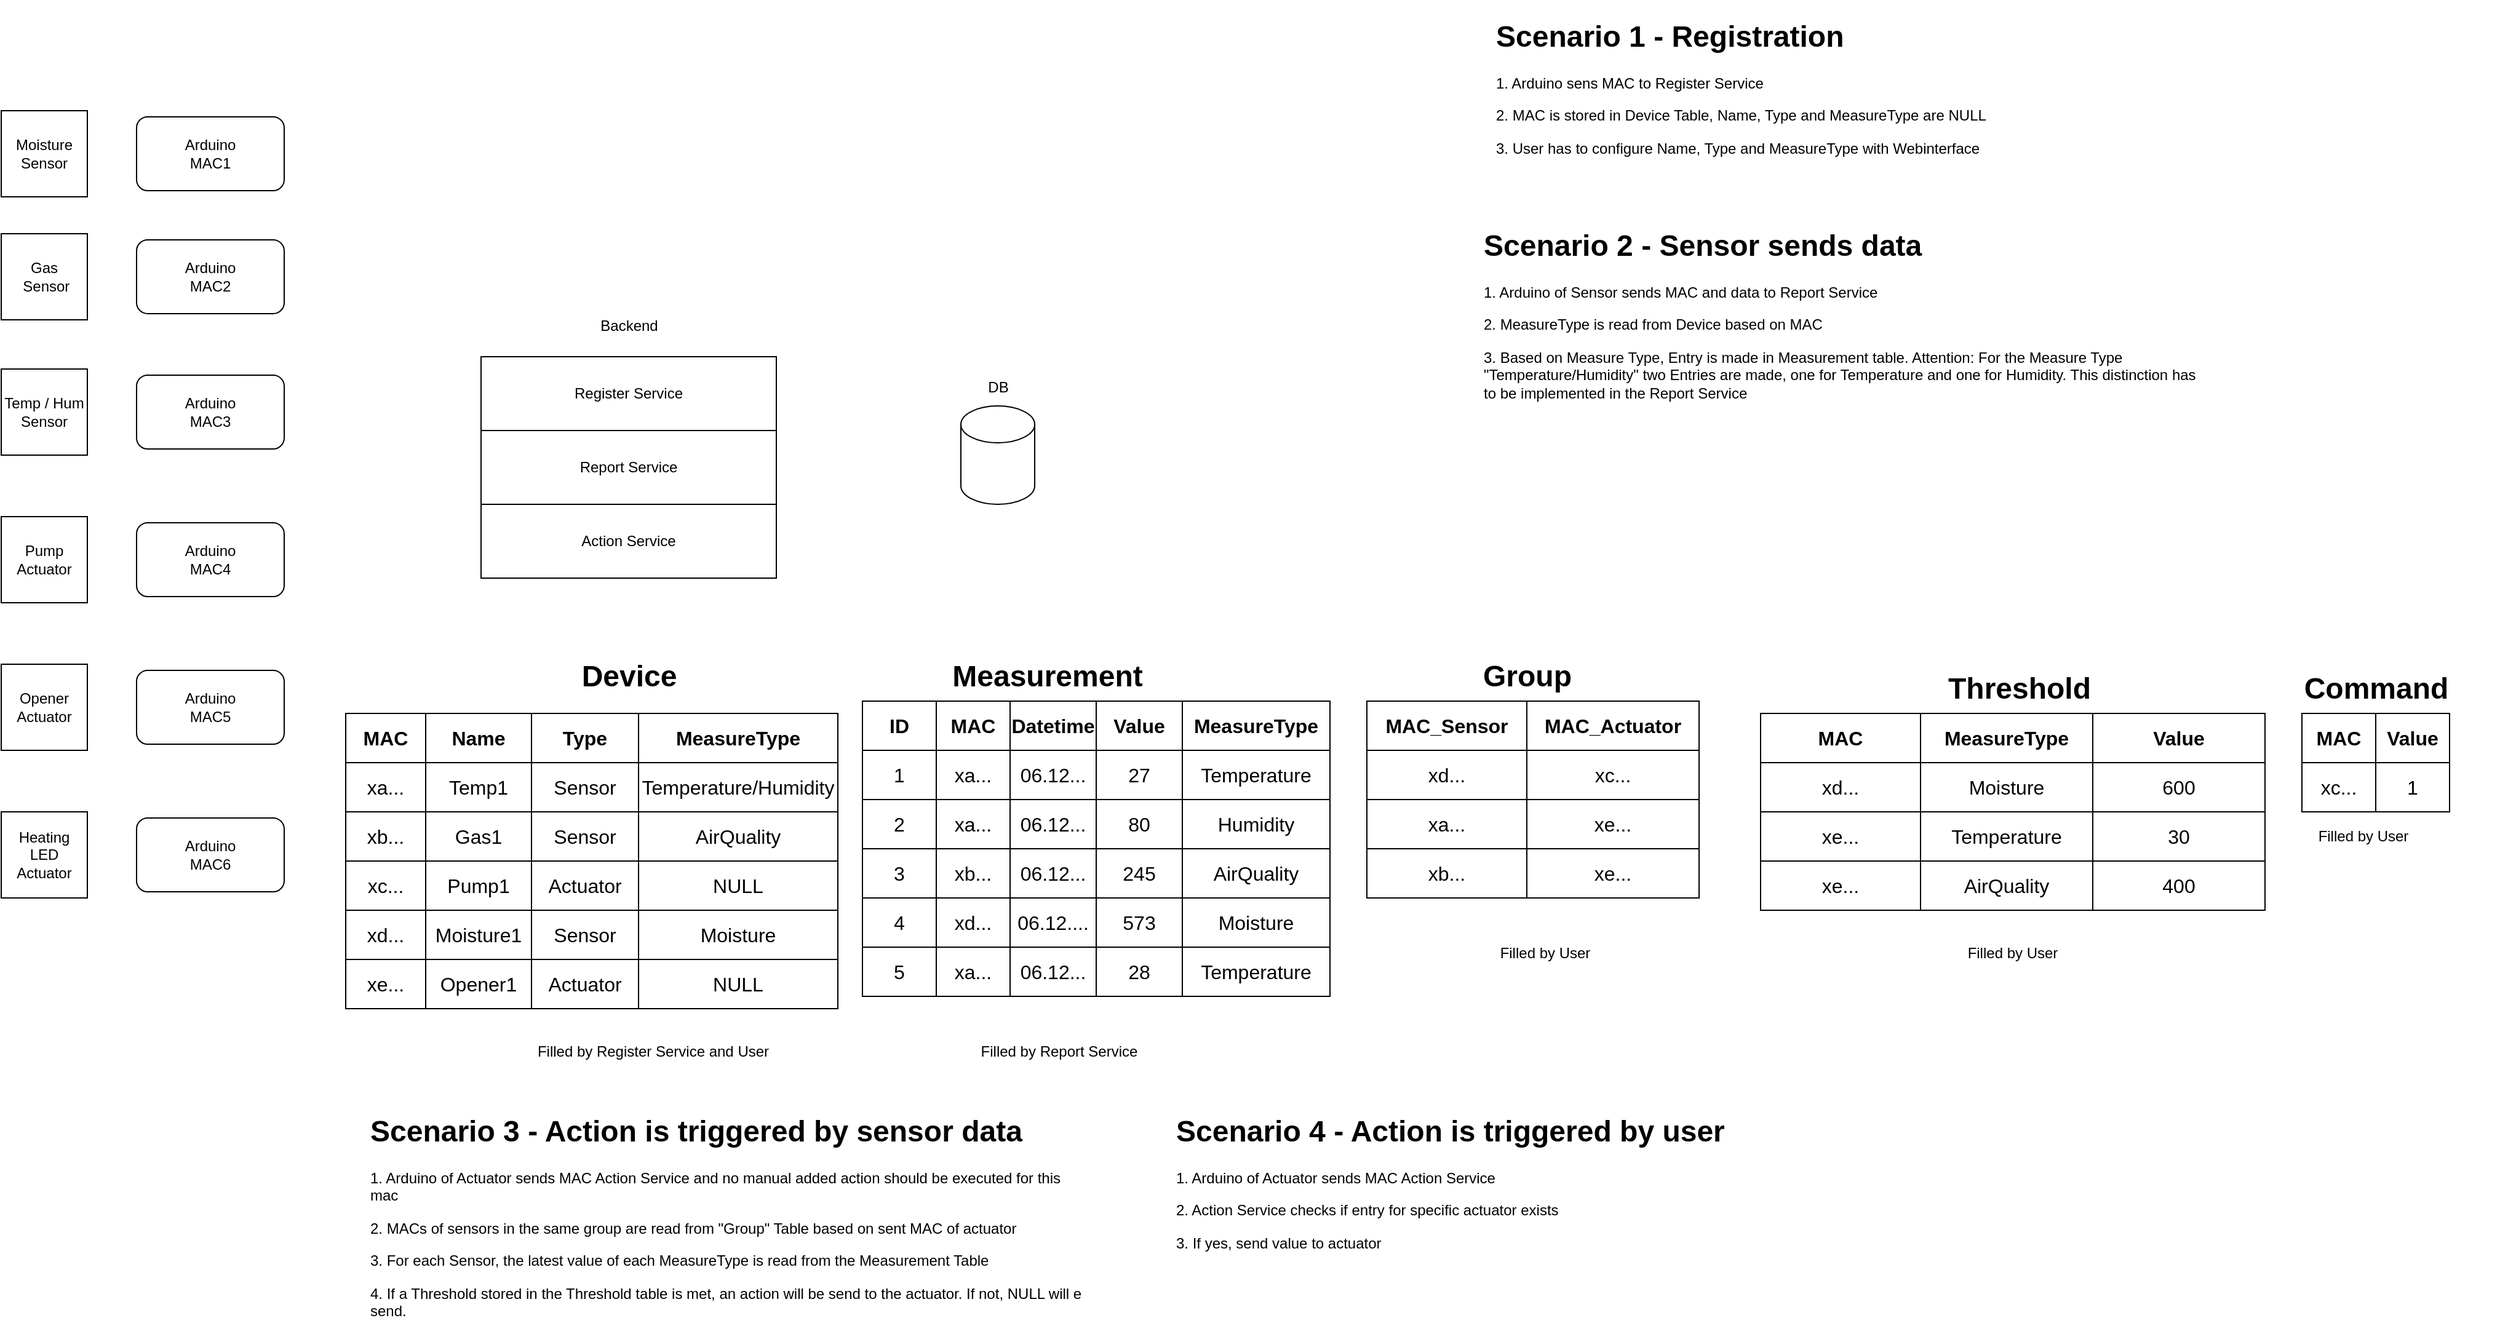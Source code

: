 <mxfile version="22.1.6" type="device">
  <diagram name="Page-1" id="NDN9KeNNC8J2o7ZwxCbk">
    <mxGraphModel dx="2025" dy="1153" grid="1" gridSize="10" guides="1" tooltips="1" connect="1" arrows="1" fold="1" page="1" pageScale="1" pageWidth="850" pageHeight="1100" math="0" shadow="0">
      <root>
        <mxCell id="0" />
        <mxCell id="1" parent="0" />
        <mxCell id="V72TT_G_U1BwRDYPwamN-1" value="&lt;div&gt;Moisture&lt;/div&gt;&lt;div&gt;Sensor&lt;br&gt;&lt;/div&gt;" style="whiteSpace=wrap;html=1;aspect=fixed;" vertex="1" parent="1">
          <mxGeometry x="130" y="100" width="70" height="70" as="geometry" />
        </mxCell>
        <mxCell id="V72TT_G_U1BwRDYPwamN-2" value="&lt;div&gt;Arduino&lt;/div&gt;&lt;div&gt;MAC1&lt;br&gt;&lt;/div&gt;" style="rounded=1;whiteSpace=wrap;html=1;" vertex="1" parent="1">
          <mxGeometry x="240" y="105" width="120" height="60" as="geometry" />
        </mxCell>
        <mxCell id="V72TT_G_U1BwRDYPwamN-3" value="&lt;div&gt;Gas&lt;/div&gt;&lt;div&gt;&amp;nbsp;Sensor&lt;/div&gt;" style="whiteSpace=wrap;html=1;aspect=fixed;" vertex="1" parent="1">
          <mxGeometry x="130" y="200" width="70" height="70" as="geometry" />
        </mxCell>
        <mxCell id="V72TT_G_U1BwRDYPwamN-4" value="&lt;div&gt;Arduino&lt;/div&gt;&lt;div&gt;MAC2&lt;/div&gt;" style="rounded=1;whiteSpace=wrap;html=1;" vertex="1" parent="1">
          <mxGeometry x="240" y="205" width="120" height="60" as="geometry" />
        </mxCell>
        <mxCell id="V72TT_G_U1BwRDYPwamN-5" value="&lt;div&gt;Temp / Hum&lt;/div&gt;&lt;div&gt;Sensor&lt;br&gt;&lt;/div&gt;" style="whiteSpace=wrap;html=1;aspect=fixed;" vertex="1" parent="1">
          <mxGeometry x="130" y="310" width="70" height="70" as="geometry" />
        </mxCell>
        <mxCell id="V72TT_G_U1BwRDYPwamN-6" value="&lt;div&gt;Arduino&lt;/div&gt;&lt;div&gt;MAC3&lt;/div&gt;" style="rounded=1;whiteSpace=wrap;html=1;" vertex="1" parent="1">
          <mxGeometry x="240" y="315" width="120" height="60" as="geometry" />
        </mxCell>
        <mxCell id="V72TT_G_U1BwRDYPwamN-7" value="&lt;div&gt;Pump&lt;/div&gt;&lt;div&gt;Actuator&lt;br&gt;&lt;/div&gt;" style="whiteSpace=wrap;html=1;aspect=fixed;" vertex="1" parent="1">
          <mxGeometry x="130" y="430" width="70" height="70" as="geometry" />
        </mxCell>
        <mxCell id="V72TT_G_U1BwRDYPwamN-8" value="&lt;div&gt;Arduino&lt;/div&gt;&lt;div&gt;MAC4&lt;/div&gt;" style="rounded=1;whiteSpace=wrap;html=1;" vertex="1" parent="1">
          <mxGeometry x="240" y="435" width="120" height="60" as="geometry" />
        </mxCell>
        <mxCell id="V72TT_G_U1BwRDYPwamN-9" value="&lt;div&gt;Opener&lt;/div&gt;&lt;div&gt;Actuator&lt;br&gt;&lt;/div&gt;" style="whiteSpace=wrap;html=1;aspect=fixed;" vertex="1" parent="1">
          <mxGeometry x="130" y="550" width="70" height="70" as="geometry" />
        </mxCell>
        <mxCell id="V72TT_G_U1BwRDYPwamN-10" value="&lt;div&gt;Arduino&lt;/div&gt;&lt;div&gt;MAC5&lt;br&gt;&lt;/div&gt;" style="rounded=1;whiteSpace=wrap;html=1;" vertex="1" parent="1">
          <mxGeometry x="240" y="555" width="120" height="60" as="geometry" />
        </mxCell>
        <mxCell id="V72TT_G_U1BwRDYPwamN-11" value="&lt;div&gt;Heating LED&lt;/div&gt;&lt;div&gt;Actuator&lt;br&gt;&lt;/div&gt;" style="whiteSpace=wrap;html=1;aspect=fixed;" vertex="1" parent="1">
          <mxGeometry x="130" y="670" width="70" height="70" as="geometry" />
        </mxCell>
        <mxCell id="V72TT_G_U1BwRDYPwamN-12" value="&lt;div&gt;Arduino&lt;/div&gt;&lt;div&gt;MAC6&lt;br&gt;&lt;/div&gt;" style="rounded=1;whiteSpace=wrap;html=1;" vertex="1" parent="1">
          <mxGeometry x="240" y="675" width="120" height="60" as="geometry" />
        </mxCell>
        <mxCell id="V72TT_G_U1BwRDYPwamN-19" value="" style="group" vertex="1" connectable="0" parent="1">
          <mxGeometry x="520" y="260" width="240" height="220" as="geometry" />
        </mxCell>
        <mxCell id="V72TT_G_U1BwRDYPwamN-14" value="Backend" style="text;html=1;align=center;verticalAlign=middle;resizable=0;points=[];autosize=1;strokeColor=none;fillColor=none;" vertex="1" parent="V72TT_G_U1BwRDYPwamN-19">
          <mxGeometry x="85" width="70" height="30" as="geometry" />
        </mxCell>
        <mxCell id="V72TT_G_U1BwRDYPwamN-18" value="" style="group" vertex="1" connectable="0" parent="V72TT_G_U1BwRDYPwamN-19">
          <mxGeometry y="40" width="240" height="180" as="geometry" />
        </mxCell>
        <mxCell id="V72TT_G_U1BwRDYPwamN-13" value="" style="rounded=0;whiteSpace=wrap;html=1;" vertex="1" parent="V72TT_G_U1BwRDYPwamN-18">
          <mxGeometry width="240" height="180" as="geometry" />
        </mxCell>
        <mxCell id="V72TT_G_U1BwRDYPwamN-15" value="Register Service" style="rounded=0;whiteSpace=wrap;html=1;" vertex="1" parent="V72TT_G_U1BwRDYPwamN-18">
          <mxGeometry width="240" height="60" as="geometry" />
        </mxCell>
        <mxCell id="V72TT_G_U1BwRDYPwamN-16" value="Report Service" style="rounded=0;whiteSpace=wrap;html=1;" vertex="1" parent="V72TT_G_U1BwRDYPwamN-18">
          <mxGeometry y="60" width="240" height="60" as="geometry" />
        </mxCell>
        <mxCell id="V72TT_G_U1BwRDYPwamN-17" value="Action Service" style="rounded=0;whiteSpace=wrap;html=1;" vertex="1" parent="V72TT_G_U1BwRDYPwamN-18">
          <mxGeometry y="120" width="240" height="60" as="geometry" />
        </mxCell>
        <mxCell id="V72TT_G_U1BwRDYPwamN-20" value="" style="shape=cylinder3;whiteSpace=wrap;html=1;boundedLbl=1;backgroundOutline=1;size=15;" vertex="1" parent="1">
          <mxGeometry x="910" y="340" width="60" height="80" as="geometry" />
        </mxCell>
        <mxCell id="V72TT_G_U1BwRDYPwamN-21" value="DB" style="text;html=1;align=center;verticalAlign=middle;resizable=0;points=[];autosize=1;strokeColor=none;fillColor=none;" vertex="1" parent="1">
          <mxGeometry x="920" y="310" width="40" height="30" as="geometry" />
        </mxCell>
        <mxCell id="V72TT_G_U1BwRDYPwamN-42" value="" style="shape=table;startSize=0;container=1;collapsible=0;childLayout=tableLayout;fontSize=16;" vertex="1" parent="1">
          <mxGeometry x="830" y="580" width="380" height="240" as="geometry" />
        </mxCell>
        <mxCell id="V72TT_G_U1BwRDYPwamN-43" value="" style="shape=tableRow;horizontal=0;startSize=0;swimlaneHead=0;swimlaneBody=0;strokeColor=inherit;top=0;left=0;bottom=0;right=0;collapsible=0;dropTarget=0;fillColor=none;points=[[0,0.5],[1,0.5]];portConstraint=eastwest;fontSize=16;" vertex="1" parent="V72TT_G_U1BwRDYPwamN-42">
          <mxGeometry width="380" height="40" as="geometry" />
        </mxCell>
        <mxCell id="V72TT_G_U1BwRDYPwamN-153" value="&lt;b&gt;ID&lt;/b&gt;" style="shape=partialRectangle;html=1;whiteSpace=wrap;connectable=0;strokeColor=inherit;overflow=hidden;fillColor=none;top=0;left=0;bottom=0;right=0;pointerEvents=1;fontSize=16;" vertex="1" parent="V72TT_G_U1BwRDYPwamN-43">
          <mxGeometry width="60" height="40" as="geometry">
            <mxRectangle width="60" height="40" as="alternateBounds" />
          </mxGeometry>
        </mxCell>
        <mxCell id="V72TT_G_U1BwRDYPwamN-44" value="&lt;b&gt;MAC&lt;/b&gt;" style="shape=partialRectangle;html=1;whiteSpace=wrap;connectable=0;strokeColor=inherit;overflow=hidden;fillColor=none;top=0;left=0;bottom=0;right=0;pointerEvents=1;fontSize=16;" vertex="1" parent="V72TT_G_U1BwRDYPwamN-43">
          <mxGeometry x="60" width="60" height="40" as="geometry">
            <mxRectangle width="60" height="40" as="alternateBounds" />
          </mxGeometry>
        </mxCell>
        <mxCell id="V72TT_G_U1BwRDYPwamN-45" value="&lt;b&gt;Datetime&lt;/b&gt;" style="shape=partialRectangle;html=1;whiteSpace=wrap;connectable=0;strokeColor=inherit;overflow=hidden;fillColor=none;top=0;left=0;bottom=0;right=0;pointerEvents=1;fontSize=16;" vertex="1" parent="V72TT_G_U1BwRDYPwamN-43">
          <mxGeometry x="120" width="70" height="40" as="geometry">
            <mxRectangle width="70" height="40" as="alternateBounds" />
          </mxGeometry>
        </mxCell>
        <mxCell id="V72TT_G_U1BwRDYPwamN-46" value="&lt;b&gt;Value&lt;/b&gt;" style="shape=partialRectangle;html=1;whiteSpace=wrap;connectable=0;strokeColor=inherit;overflow=hidden;fillColor=none;top=0;left=0;bottom=0;right=0;pointerEvents=1;fontSize=16;" vertex="1" parent="V72TT_G_U1BwRDYPwamN-43">
          <mxGeometry x="190" width="70" height="40" as="geometry">
            <mxRectangle width="70" height="40" as="alternateBounds" />
          </mxGeometry>
        </mxCell>
        <mxCell id="V72TT_G_U1BwRDYPwamN-69" value="&lt;b&gt;MeasureType&lt;/b&gt;" style="shape=partialRectangle;html=1;whiteSpace=wrap;connectable=0;strokeColor=inherit;overflow=hidden;fillColor=none;top=0;left=0;bottom=0;right=0;pointerEvents=1;fontSize=16;" vertex="1" parent="V72TT_G_U1BwRDYPwamN-43">
          <mxGeometry x="260" width="120" height="40" as="geometry">
            <mxRectangle width="120" height="40" as="alternateBounds" />
          </mxGeometry>
        </mxCell>
        <mxCell id="V72TT_G_U1BwRDYPwamN-47" value="" style="shape=tableRow;horizontal=0;startSize=0;swimlaneHead=0;swimlaneBody=0;strokeColor=inherit;top=0;left=0;bottom=0;right=0;collapsible=0;dropTarget=0;fillColor=none;points=[[0,0.5],[1,0.5]];portConstraint=eastwest;fontSize=16;" vertex="1" parent="V72TT_G_U1BwRDYPwamN-42">
          <mxGeometry y="40" width="380" height="40" as="geometry" />
        </mxCell>
        <mxCell id="V72TT_G_U1BwRDYPwamN-154" value="1" style="shape=partialRectangle;html=1;whiteSpace=wrap;connectable=0;strokeColor=inherit;overflow=hidden;fillColor=none;top=0;left=0;bottom=0;right=0;pointerEvents=1;fontSize=16;" vertex="1" parent="V72TT_G_U1BwRDYPwamN-47">
          <mxGeometry width="60" height="40" as="geometry">
            <mxRectangle width="60" height="40" as="alternateBounds" />
          </mxGeometry>
        </mxCell>
        <mxCell id="V72TT_G_U1BwRDYPwamN-48" value="xa..." style="shape=partialRectangle;html=1;whiteSpace=wrap;connectable=0;strokeColor=inherit;overflow=hidden;fillColor=none;top=0;left=0;bottom=0;right=0;pointerEvents=1;fontSize=16;" vertex="1" parent="V72TT_G_U1BwRDYPwamN-47">
          <mxGeometry x="60" width="60" height="40" as="geometry">
            <mxRectangle width="60" height="40" as="alternateBounds" />
          </mxGeometry>
        </mxCell>
        <mxCell id="V72TT_G_U1BwRDYPwamN-49" value="06.12..." style="shape=partialRectangle;html=1;whiteSpace=wrap;connectable=0;strokeColor=inherit;overflow=hidden;fillColor=none;top=0;left=0;bottom=0;right=0;pointerEvents=1;fontSize=16;" vertex="1" parent="V72TT_G_U1BwRDYPwamN-47">
          <mxGeometry x="120" width="70" height="40" as="geometry">
            <mxRectangle width="70" height="40" as="alternateBounds" />
          </mxGeometry>
        </mxCell>
        <mxCell id="V72TT_G_U1BwRDYPwamN-50" value="27" style="shape=partialRectangle;html=1;whiteSpace=wrap;connectable=0;strokeColor=inherit;overflow=hidden;fillColor=none;top=0;left=0;bottom=0;right=0;pointerEvents=1;fontSize=16;" vertex="1" parent="V72TT_G_U1BwRDYPwamN-47">
          <mxGeometry x="190" width="70" height="40" as="geometry">
            <mxRectangle width="70" height="40" as="alternateBounds" />
          </mxGeometry>
        </mxCell>
        <mxCell id="V72TT_G_U1BwRDYPwamN-70" value="Temperature" style="shape=partialRectangle;html=1;whiteSpace=wrap;connectable=0;strokeColor=inherit;overflow=hidden;fillColor=none;top=0;left=0;bottom=0;right=0;pointerEvents=1;fontSize=16;" vertex="1" parent="V72TT_G_U1BwRDYPwamN-47">
          <mxGeometry x="260" width="120" height="40" as="geometry">
            <mxRectangle width="120" height="40" as="alternateBounds" />
          </mxGeometry>
        </mxCell>
        <mxCell id="V72TT_G_U1BwRDYPwamN-51" value="" style="shape=tableRow;horizontal=0;startSize=0;swimlaneHead=0;swimlaneBody=0;strokeColor=inherit;top=0;left=0;bottom=0;right=0;collapsible=0;dropTarget=0;fillColor=none;points=[[0,0.5],[1,0.5]];portConstraint=eastwest;fontSize=16;" vertex="1" parent="V72TT_G_U1BwRDYPwamN-42">
          <mxGeometry y="80" width="380" height="40" as="geometry" />
        </mxCell>
        <mxCell id="V72TT_G_U1BwRDYPwamN-155" value="2" style="shape=partialRectangle;html=1;whiteSpace=wrap;connectable=0;strokeColor=inherit;overflow=hidden;fillColor=none;top=0;left=0;bottom=0;right=0;pointerEvents=1;fontSize=16;" vertex="1" parent="V72TT_G_U1BwRDYPwamN-51">
          <mxGeometry width="60" height="40" as="geometry">
            <mxRectangle width="60" height="40" as="alternateBounds" />
          </mxGeometry>
        </mxCell>
        <mxCell id="V72TT_G_U1BwRDYPwamN-52" value="xa..." style="shape=partialRectangle;html=1;whiteSpace=wrap;connectable=0;strokeColor=inherit;overflow=hidden;fillColor=none;top=0;left=0;bottom=0;right=0;pointerEvents=1;fontSize=16;" vertex="1" parent="V72TT_G_U1BwRDYPwamN-51">
          <mxGeometry x="60" width="60" height="40" as="geometry">
            <mxRectangle width="60" height="40" as="alternateBounds" />
          </mxGeometry>
        </mxCell>
        <mxCell id="V72TT_G_U1BwRDYPwamN-53" value="06.12..." style="shape=partialRectangle;html=1;whiteSpace=wrap;connectable=0;strokeColor=inherit;overflow=hidden;fillColor=none;top=0;left=0;bottom=0;right=0;pointerEvents=1;fontSize=16;" vertex="1" parent="V72TT_G_U1BwRDYPwamN-51">
          <mxGeometry x="120" width="70" height="40" as="geometry">
            <mxRectangle width="70" height="40" as="alternateBounds" />
          </mxGeometry>
        </mxCell>
        <mxCell id="V72TT_G_U1BwRDYPwamN-54" value="80" style="shape=partialRectangle;html=1;whiteSpace=wrap;connectable=0;strokeColor=inherit;overflow=hidden;fillColor=none;top=0;left=0;bottom=0;right=0;pointerEvents=1;fontSize=16;" vertex="1" parent="V72TT_G_U1BwRDYPwamN-51">
          <mxGeometry x="190" width="70" height="40" as="geometry">
            <mxRectangle width="70" height="40" as="alternateBounds" />
          </mxGeometry>
        </mxCell>
        <mxCell id="V72TT_G_U1BwRDYPwamN-71" value="Humidity" style="shape=partialRectangle;html=1;whiteSpace=wrap;connectable=0;strokeColor=inherit;overflow=hidden;fillColor=none;top=0;left=0;bottom=0;right=0;pointerEvents=1;fontSize=16;" vertex="1" parent="V72TT_G_U1BwRDYPwamN-51">
          <mxGeometry x="260" width="120" height="40" as="geometry">
            <mxRectangle width="120" height="40" as="alternateBounds" />
          </mxGeometry>
        </mxCell>
        <mxCell id="V72TT_G_U1BwRDYPwamN-168" style="shape=tableRow;horizontal=0;startSize=0;swimlaneHead=0;swimlaneBody=0;strokeColor=inherit;top=0;left=0;bottom=0;right=0;collapsible=0;dropTarget=0;fillColor=none;points=[[0,0.5],[1,0.5]];portConstraint=eastwest;fontSize=16;" vertex="1" parent="V72TT_G_U1BwRDYPwamN-42">
          <mxGeometry y="120" width="380" height="40" as="geometry" />
        </mxCell>
        <mxCell id="V72TT_G_U1BwRDYPwamN-169" value="3" style="shape=partialRectangle;html=1;whiteSpace=wrap;connectable=0;strokeColor=inherit;overflow=hidden;fillColor=none;top=0;left=0;bottom=0;right=0;pointerEvents=1;fontSize=16;" vertex="1" parent="V72TT_G_U1BwRDYPwamN-168">
          <mxGeometry width="60" height="40" as="geometry">
            <mxRectangle width="60" height="40" as="alternateBounds" />
          </mxGeometry>
        </mxCell>
        <mxCell id="V72TT_G_U1BwRDYPwamN-170" value="xb..." style="shape=partialRectangle;html=1;whiteSpace=wrap;connectable=0;strokeColor=inherit;overflow=hidden;fillColor=none;top=0;left=0;bottom=0;right=0;pointerEvents=1;fontSize=16;" vertex="1" parent="V72TT_G_U1BwRDYPwamN-168">
          <mxGeometry x="60" width="60" height="40" as="geometry">
            <mxRectangle width="60" height="40" as="alternateBounds" />
          </mxGeometry>
        </mxCell>
        <mxCell id="V72TT_G_U1BwRDYPwamN-171" value="06.12..." style="shape=partialRectangle;html=1;whiteSpace=wrap;connectable=0;strokeColor=inherit;overflow=hidden;fillColor=none;top=0;left=0;bottom=0;right=0;pointerEvents=1;fontSize=16;" vertex="1" parent="V72TT_G_U1BwRDYPwamN-168">
          <mxGeometry x="120" width="70" height="40" as="geometry">
            <mxRectangle width="70" height="40" as="alternateBounds" />
          </mxGeometry>
        </mxCell>
        <mxCell id="V72TT_G_U1BwRDYPwamN-172" value="245" style="shape=partialRectangle;html=1;whiteSpace=wrap;connectable=0;strokeColor=inherit;overflow=hidden;fillColor=none;top=0;left=0;bottom=0;right=0;pointerEvents=1;fontSize=16;" vertex="1" parent="V72TT_G_U1BwRDYPwamN-168">
          <mxGeometry x="190" width="70" height="40" as="geometry">
            <mxRectangle width="70" height="40" as="alternateBounds" />
          </mxGeometry>
        </mxCell>
        <mxCell id="V72TT_G_U1BwRDYPwamN-173" value="AirQuality" style="shape=partialRectangle;html=1;whiteSpace=wrap;connectable=0;strokeColor=inherit;overflow=hidden;fillColor=none;top=0;left=0;bottom=0;right=0;pointerEvents=1;fontSize=16;" vertex="1" parent="V72TT_G_U1BwRDYPwamN-168">
          <mxGeometry x="260" width="120" height="40" as="geometry">
            <mxRectangle width="120" height="40" as="alternateBounds" />
          </mxGeometry>
        </mxCell>
        <mxCell id="V72TT_G_U1BwRDYPwamN-162" style="shape=tableRow;horizontal=0;startSize=0;swimlaneHead=0;swimlaneBody=0;strokeColor=inherit;top=0;left=0;bottom=0;right=0;collapsible=0;dropTarget=0;fillColor=none;points=[[0,0.5],[1,0.5]];portConstraint=eastwest;fontSize=16;" vertex="1" parent="V72TT_G_U1BwRDYPwamN-42">
          <mxGeometry y="160" width="380" height="40" as="geometry" />
        </mxCell>
        <mxCell id="V72TT_G_U1BwRDYPwamN-163" value="4" style="shape=partialRectangle;html=1;whiteSpace=wrap;connectable=0;strokeColor=inherit;overflow=hidden;fillColor=none;top=0;left=0;bottom=0;right=0;pointerEvents=1;fontSize=16;" vertex="1" parent="V72TT_G_U1BwRDYPwamN-162">
          <mxGeometry width="60" height="40" as="geometry">
            <mxRectangle width="60" height="40" as="alternateBounds" />
          </mxGeometry>
        </mxCell>
        <mxCell id="V72TT_G_U1BwRDYPwamN-164" value="xd..." style="shape=partialRectangle;html=1;whiteSpace=wrap;connectable=0;strokeColor=inherit;overflow=hidden;fillColor=none;top=0;left=0;bottom=0;right=0;pointerEvents=1;fontSize=16;" vertex="1" parent="V72TT_G_U1BwRDYPwamN-162">
          <mxGeometry x="60" width="60" height="40" as="geometry">
            <mxRectangle width="60" height="40" as="alternateBounds" />
          </mxGeometry>
        </mxCell>
        <mxCell id="V72TT_G_U1BwRDYPwamN-165" value="06.12...." style="shape=partialRectangle;html=1;whiteSpace=wrap;connectable=0;strokeColor=inherit;overflow=hidden;fillColor=none;top=0;left=0;bottom=0;right=0;pointerEvents=1;fontSize=16;" vertex="1" parent="V72TT_G_U1BwRDYPwamN-162">
          <mxGeometry x="120" width="70" height="40" as="geometry">
            <mxRectangle width="70" height="40" as="alternateBounds" />
          </mxGeometry>
        </mxCell>
        <mxCell id="V72TT_G_U1BwRDYPwamN-166" value="573" style="shape=partialRectangle;html=1;whiteSpace=wrap;connectable=0;strokeColor=inherit;overflow=hidden;fillColor=none;top=0;left=0;bottom=0;right=0;pointerEvents=1;fontSize=16;" vertex="1" parent="V72TT_G_U1BwRDYPwamN-162">
          <mxGeometry x="190" width="70" height="40" as="geometry">
            <mxRectangle width="70" height="40" as="alternateBounds" />
          </mxGeometry>
        </mxCell>
        <mxCell id="V72TT_G_U1BwRDYPwamN-167" value="Moisture" style="shape=partialRectangle;html=1;whiteSpace=wrap;connectable=0;strokeColor=inherit;overflow=hidden;fillColor=none;top=0;left=0;bottom=0;right=0;pointerEvents=1;fontSize=16;" vertex="1" parent="V72TT_G_U1BwRDYPwamN-162">
          <mxGeometry x="260" width="120" height="40" as="geometry">
            <mxRectangle width="120" height="40" as="alternateBounds" />
          </mxGeometry>
        </mxCell>
        <mxCell id="V72TT_G_U1BwRDYPwamN-156" style="shape=tableRow;horizontal=0;startSize=0;swimlaneHead=0;swimlaneBody=0;strokeColor=inherit;top=0;left=0;bottom=0;right=0;collapsible=0;dropTarget=0;fillColor=none;points=[[0,0.5],[1,0.5]];portConstraint=eastwest;fontSize=16;" vertex="1" parent="V72TT_G_U1BwRDYPwamN-42">
          <mxGeometry y="200" width="380" height="40" as="geometry" />
        </mxCell>
        <mxCell id="V72TT_G_U1BwRDYPwamN-157" value="5" style="shape=partialRectangle;html=1;whiteSpace=wrap;connectable=0;strokeColor=inherit;overflow=hidden;fillColor=none;top=0;left=0;bottom=0;right=0;pointerEvents=1;fontSize=16;" vertex="1" parent="V72TT_G_U1BwRDYPwamN-156">
          <mxGeometry width="60" height="40" as="geometry">
            <mxRectangle width="60" height="40" as="alternateBounds" />
          </mxGeometry>
        </mxCell>
        <mxCell id="V72TT_G_U1BwRDYPwamN-158" value="xa..." style="shape=partialRectangle;html=1;whiteSpace=wrap;connectable=0;strokeColor=inherit;overflow=hidden;fillColor=none;top=0;left=0;bottom=0;right=0;pointerEvents=1;fontSize=16;" vertex="1" parent="V72TT_G_U1BwRDYPwamN-156">
          <mxGeometry x="60" width="60" height="40" as="geometry">
            <mxRectangle width="60" height="40" as="alternateBounds" />
          </mxGeometry>
        </mxCell>
        <mxCell id="V72TT_G_U1BwRDYPwamN-159" value="06.12..." style="shape=partialRectangle;html=1;whiteSpace=wrap;connectable=0;strokeColor=inherit;overflow=hidden;fillColor=none;top=0;left=0;bottom=0;right=0;pointerEvents=1;fontSize=16;" vertex="1" parent="V72TT_G_U1BwRDYPwamN-156">
          <mxGeometry x="120" width="70" height="40" as="geometry">
            <mxRectangle width="70" height="40" as="alternateBounds" />
          </mxGeometry>
        </mxCell>
        <mxCell id="V72TT_G_U1BwRDYPwamN-160" value="28" style="shape=partialRectangle;html=1;whiteSpace=wrap;connectable=0;strokeColor=inherit;overflow=hidden;fillColor=none;top=0;left=0;bottom=0;right=0;pointerEvents=1;fontSize=16;" vertex="1" parent="V72TT_G_U1BwRDYPwamN-156">
          <mxGeometry x="190" width="70" height="40" as="geometry">
            <mxRectangle width="70" height="40" as="alternateBounds" />
          </mxGeometry>
        </mxCell>
        <mxCell id="V72TT_G_U1BwRDYPwamN-161" value="Temperature" style="shape=partialRectangle;html=1;whiteSpace=wrap;connectable=0;strokeColor=inherit;overflow=hidden;fillColor=none;top=0;left=0;bottom=0;right=0;pointerEvents=1;fontSize=16;" vertex="1" parent="V72TT_G_U1BwRDYPwamN-156">
          <mxGeometry x="260" width="120" height="40" as="geometry">
            <mxRectangle width="120" height="40" as="alternateBounds" />
          </mxGeometry>
        </mxCell>
        <mxCell id="V72TT_G_U1BwRDYPwamN-55" value="Measurement" style="text;strokeColor=none;fillColor=none;html=1;fontSize=24;fontStyle=1;verticalAlign=middle;align=center;" vertex="1" parent="1">
          <mxGeometry x="930" y="540" width="100" height="40" as="geometry" />
        </mxCell>
        <mxCell id="V72TT_G_U1BwRDYPwamN-114" value="" style="shape=table;startSize=0;container=1;collapsible=0;childLayout=tableLayout;fontSize=16;" vertex="1" parent="1">
          <mxGeometry x="2000" y="590" width="120" height="80" as="geometry" />
        </mxCell>
        <mxCell id="V72TT_G_U1BwRDYPwamN-115" value="" style="shape=tableRow;horizontal=0;startSize=0;swimlaneHead=0;swimlaneBody=0;strokeColor=inherit;top=0;left=0;bottom=0;right=0;collapsible=0;dropTarget=0;fillColor=none;points=[[0,0.5],[1,0.5]];portConstraint=eastwest;fontSize=16;" vertex="1" parent="V72TT_G_U1BwRDYPwamN-114">
          <mxGeometry width="120" height="40" as="geometry" />
        </mxCell>
        <mxCell id="V72TT_G_U1BwRDYPwamN-116" value="&lt;b&gt;MAC&lt;/b&gt;" style="shape=partialRectangle;html=1;whiteSpace=wrap;connectable=0;strokeColor=inherit;overflow=hidden;fillColor=none;top=0;left=0;bottom=0;right=0;pointerEvents=1;fontSize=16;" vertex="1" parent="V72TT_G_U1BwRDYPwamN-115">
          <mxGeometry width="60" height="40" as="geometry">
            <mxRectangle width="60" height="40" as="alternateBounds" />
          </mxGeometry>
        </mxCell>
        <mxCell id="V72TT_G_U1BwRDYPwamN-117" value="&lt;b&gt;Value&lt;/b&gt;" style="shape=partialRectangle;html=1;whiteSpace=wrap;connectable=0;strokeColor=inherit;overflow=hidden;fillColor=none;top=0;left=0;bottom=0;right=0;pointerEvents=1;fontSize=16;" vertex="1" parent="V72TT_G_U1BwRDYPwamN-115">
          <mxGeometry x="60" width="60" height="40" as="geometry">
            <mxRectangle width="60" height="40" as="alternateBounds" />
          </mxGeometry>
        </mxCell>
        <mxCell id="V72TT_G_U1BwRDYPwamN-119" value="" style="shape=tableRow;horizontal=0;startSize=0;swimlaneHead=0;swimlaneBody=0;strokeColor=inherit;top=0;left=0;bottom=0;right=0;collapsible=0;dropTarget=0;fillColor=none;points=[[0,0.5],[1,0.5]];portConstraint=eastwest;fontSize=16;" vertex="1" parent="V72TT_G_U1BwRDYPwamN-114">
          <mxGeometry y="40" width="120" height="40" as="geometry" />
        </mxCell>
        <mxCell id="V72TT_G_U1BwRDYPwamN-120" value="xc..." style="shape=partialRectangle;html=1;whiteSpace=wrap;connectable=0;strokeColor=inherit;overflow=hidden;fillColor=none;top=0;left=0;bottom=0;right=0;pointerEvents=1;fontSize=16;" vertex="1" parent="V72TT_G_U1BwRDYPwamN-119">
          <mxGeometry width="60" height="40" as="geometry">
            <mxRectangle width="60" height="40" as="alternateBounds" />
          </mxGeometry>
        </mxCell>
        <mxCell id="V72TT_G_U1BwRDYPwamN-121" value="1" style="shape=partialRectangle;html=1;whiteSpace=wrap;connectable=0;strokeColor=inherit;overflow=hidden;fillColor=none;top=0;left=0;bottom=0;right=0;pointerEvents=1;fontSize=16;" vertex="1" parent="V72TT_G_U1BwRDYPwamN-119">
          <mxGeometry x="60" width="60" height="40" as="geometry">
            <mxRectangle width="60" height="40" as="alternateBounds" />
          </mxGeometry>
        </mxCell>
        <mxCell id="V72TT_G_U1BwRDYPwamN-140" value="Command" style="text;strokeColor=none;fillColor=none;html=1;fontSize=24;fontStyle=1;verticalAlign=middle;align=center;" vertex="1" parent="1">
          <mxGeometry x="2010" y="550" width="100" height="40" as="geometry" />
        </mxCell>
        <mxCell id="V72TT_G_U1BwRDYPwamN-26" value="" style="shape=table;startSize=0;container=1;collapsible=0;childLayout=tableLayout;fontSize=16;" vertex="1" parent="1">
          <mxGeometry x="410" y="590" width="400" height="240" as="geometry" />
        </mxCell>
        <mxCell id="V72TT_G_U1BwRDYPwamN-27" value="" style="shape=tableRow;horizontal=0;startSize=0;swimlaneHead=0;swimlaneBody=0;strokeColor=inherit;top=0;left=0;bottom=0;right=0;collapsible=0;dropTarget=0;fillColor=none;points=[[0,0.5],[1,0.5]];portConstraint=eastwest;fontSize=16;" vertex="1" parent="V72TT_G_U1BwRDYPwamN-26">
          <mxGeometry width="400" height="40" as="geometry" />
        </mxCell>
        <mxCell id="V72TT_G_U1BwRDYPwamN-28" value="&lt;b&gt;MAC&lt;/b&gt;" style="shape=partialRectangle;html=1;whiteSpace=wrap;connectable=0;strokeColor=inherit;overflow=hidden;fillColor=none;top=0;left=0;bottom=0;right=0;pointerEvents=1;fontSize=16;" vertex="1" parent="V72TT_G_U1BwRDYPwamN-27">
          <mxGeometry width="65" height="40" as="geometry">
            <mxRectangle width="65" height="40" as="alternateBounds" />
          </mxGeometry>
        </mxCell>
        <mxCell id="V72TT_G_U1BwRDYPwamN-29" value="&lt;b&gt;Name&lt;/b&gt;" style="shape=partialRectangle;html=1;whiteSpace=wrap;connectable=0;strokeColor=inherit;overflow=hidden;fillColor=none;top=0;left=0;bottom=0;right=0;pointerEvents=1;fontSize=16;" vertex="1" parent="V72TT_G_U1BwRDYPwamN-27">
          <mxGeometry x="65" width="86" height="40" as="geometry">
            <mxRectangle width="86" height="40" as="alternateBounds" />
          </mxGeometry>
        </mxCell>
        <mxCell id="V72TT_G_U1BwRDYPwamN-30" value="&lt;b&gt;Type&lt;/b&gt;" style="shape=partialRectangle;html=1;whiteSpace=wrap;connectable=0;strokeColor=inherit;overflow=hidden;fillColor=none;top=0;left=0;bottom=0;right=0;pointerEvents=1;fontSize=16;" vertex="1" parent="V72TT_G_U1BwRDYPwamN-27">
          <mxGeometry x="151" width="87" height="40" as="geometry">
            <mxRectangle width="87" height="40" as="alternateBounds" />
          </mxGeometry>
        </mxCell>
        <mxCell id="V72TT_G_U1BwRDYPwamN-204" value="&lt;b&gt;MeasureType&lt;/b&gt;" style="shape=partialRectangle;html=1;whiteSpace=wrap;connectable=0;strokeColor=inherit;overflow=hidden;fillColor=none;top=0;left=0;bottom=0;right=0;pointerEvents=1;fontSize=16;" vertex="1" parent="V72TT_G_U1BwRDYPwamN-27">
          <mxGeometry x="238" width="162" height="40" as="geometry">
            <mxRectangle width="162" height="40" as="alternateBounds" />
          </mxGeometry>
        </mxCell>
        <mxCell id="V72TT_G_U1BwRDYPwamN-31" value="" style="shape=tableRow;horizontal=0;startSize=0;swimlaneHead=0;swimlaneBody=0;strokeColor=inherit;top=0;left=0;bottom=0;right=0;collapsible=0;dropTarget=0;fillColor=none;points=[[0,0.5],[1,0.5]];portConstraint=eastwest;fontSize=16;" vertex="1" parent="V72TT_G_U1BwRDYPwamN-26">
          <mxGeometry y="40" width="400" height="40" as="geometry" />
        </mxCell>
        <mxCell id="V72TT_G_U1BwRDYPwamN-32" value="xa..." style="shape=partialRectangle;html=1;whiteSpace=wrap;connectable=0;strokeColor=inherit;overflow=hidden;fillColor=none;top=0;left=0;bottom=0;right=0;pointerEvents=1;fontSize=16;" vertex="1" parent="V72TT_G_U1BwRDYPwamN-31">
          <mxGeometry width="65" height="40" as="geometry">
            <mxRectangle width="65" height="40" as="alternateBounds" />
          </mxGeometry>
        </mxCell>
        <mxCell id="V72TT_G_U1BwRDYPwamN-33" value="Temp1" style="shape=partialRectangle;html=1;whiteSpace=wrap;connectable=0;strokeColor=inherit;overflow=hidden;fillColor=none;top=0;left=0;bottom=0;right=0;pointerEvents=1;fontSize=16;" vertex="1" parent="V72TT_G_U1BwRDYPwamN-31">
          <mxGeometry x="65" width="86" height="40" as="geometry">
            <mxRectangle width="86" height="40" as="alternateBounds" />
          </mxGeometry>
        </mxCell>
        <mxCell id="V72TT_G_U1BwRDYPwamN-34" value="Sensor" style="shape=partialRectangle;html=1;whiteSpace=wrap;connectable=0;strokeColor=inherit;overflow=hidden;fillColor=none;top=0;left=0;bottom=0;right=0;pointerEvents=1;fontSize=16;" vertex="1" parent="V72TT_G_U1BwRDYPwamN-31">
          <mxGeometry x="151" width="87" height="40" as="geometry">
            <mxRectangle width="87" height="40" as="alternateBounds" />
          </mxGeometry>
        </mxCell>
        <mxCell id="V72TT_G_U1BwRDYPwamN-205" value="Temperature/Humidity" style="shape=partialRectangle;html=1;whiteSpace=wrap;connectable=0;strokeColor=inherit;overflow=hidden;fillColor=none;top=0;left=0;bottom=0;right=0;pointerEvents=1;fontSize=16;" vertex="1" parent="V72TT_G_U1BwRDYPwamN-31">
          <mxGeometry x="238" width="162" height="40" as="geometry">
            <mxRectangle width="162" height="40" as="alternateBounds" />
          </mxGeometry>
        </mxCell>
        <mxCell id="V72TT_G_U1BwRDYPwamN-35" value="" style="shape=tableRow;horizontal=0;startSize=0;swimlaneHead=0;swimlaneBody=0;strokeColor=inherit;top=0;left=0;bottom=0;right=0;collapsible=0;dropTarget=0;fillColor=none;points=[[0,0.5],[1,0.5]];portConstraint=eastwest;fontSize=16;" vertex="1" parent="V72TT_G_U1BwRDYPwamN-26">
          <mxGeometry y="80" width="400" height="40" as="geometry" />
        </mxCell>
        <mxCell id="V72TT_G_U1BwRDYPwamN-36" value="xb..." style="shape=partialRectangle;html=1;whiteSpace=wrap;connectable=0;strokeColor=inherit;overflow=hidden;fillColor=none;top=0;left=0;bottom=0;right=0;pointerEvents=1;fontSize=16;" vertex="1" parent="V72TT_G_U1BwRDYPwamN-35">
          <mxGeometry width="65" height="40" as="geometry">
            <mxRectangle width="65" height="40" as="alternateBounds" />
          </mxGeometry>
        </mxCell>
        <mxCell id="V72TT_G_U1BwRDYPwamN-37" value="Gas1" style="shape=partialRectangle;html=1;whiteSpace=wrap;connectable=0;strokeColor=inherit;overflow=hidden;fillColor=none;top=0;left=0;bottom=0;right=0;pointerEvents=1;fontSize=16;" vertex="1" parent="V72TT_G_U1BwRDYPwamN-35">
          <mxGeometry x="65" width="86" height="40" as="geometry">
            <mxRectangle width="86" height="40" as="alternateBounds" />
          </mxGeometry>
        </mxCell>
        <mxCell id="V72TT_G_U1BwRDYPwamN-38" value="Sensor" style="shape=partialRectangle;html=1;whiteSpace=wrap;connectable=0;strokeColor=inherit;overflow=hidden;fillColor=none;top=0;left=0;bottom=0;right=0;pointerEvents=1;fontSize=16;" vertex="1" parent="V72TT_G_U1BwRDYPwamN-35">
          <mxGeometry x="151" width="87" height="40" as="geometry">
            <mxRectangle width="87" height="40" as="alternateBounds" />
          </mxGeometry>
        </mxCell>
        <mxCell id="V72TT_G_U1BwRDYPwamN-206" value="AirQuality" style="shape=partialRectangle;html=1;whiteSpace=wrap;connectable=0;strokeColor=inherit;overflow=hidden;fillColor=none;top=0;left=0;bottom=0;right=0;pointerEvents=1;fontSize=16;" vertex="1" parent="V72TT_G_U1BwRDYPwamN-35">
          <mxGeometry x="238" width="162" height="40" as="geometry">
            <mxRectangle width="162" height="40" as="alternateBounds" />
          </mxGeometry>
        </mxCell>
        <mxCell id="V72TT_G_U1BwRDYPwamN-141" style="shape=tableRow;horizontal=0;startSize=0;swimlaneHead=0;swimlaneBody=0;strokeColor=inherit;top=0;left=0;bottom=0;right=0;collapsible=0;dropTarget=0;fillColor=none;points=[[0,0.5],[1,0.5]];portConstraint=eastwest;fontSize=16;" vertex="1" parent="V72TT_G_U1BwRDYPwamN-26">
          <mxGeometry y="120" width="400" height="40" as="geometry" />
        </mxCell>
        <mxCell id="V72TT_G_U1BwRDYPwamN-142" value="xc..." style="shape=partialRectangle;html=1;whiteSpace=wrap;connectable=0;strokeColor=inherit;overflow=hidden;fillColor=none;top=0;left=0;bottom=0;right=0;pointerEvents=1;fontSize=16;" vertex="1" parent="V72TT_G_U1BwRDYPwamN-141">
          <mxGeometry width="65" height="40" as="geometry">
            <mxRectangle width="65" height="40" as="alternateBounds" />
          </mxGeometry>
        </mxCell>
        <mxCell id="V72TT_G_U1BwRDYPwamN-143" value="Pump1" style="shape=partialRectangle;html=1;whiteSpace=wrap;connectable=0;strokeColor=inherit;overflow=hidden;fillColor=none;top=0;left=0;bottom=0;right=0;pointerEvents=1;fontSize=16;" vertex="1" parent="V72TT_G_U1BwRDYPwamN-141">
          <mxGeometry x="65" width="86" height="40" as="geometry">
            <mxRectangle width="86" height="40" as="alternateBounds" />
          </mxGeometry>
        </mxCell>
        <mxCell id="V72TT_G_U1BwRDYPwamN-144" value="Actuator" style="shape=partialRectangle;html=1;whiteSpace=wrap;connectable=0;strokeColor=inherit;overflow=hidden;fillColor=none;top=0;left=0;bottom=0;right=0;pointerEvents=1;fontSize=16;" vertex="1" parent="V72TT_G_U1BwRDYPwamN-141">
          <mxGeometry x="151" width="87" height="40" as="geometry">
            <mxRectangle width="87" height="40" as="alternateBounds" />
          </mxGeometry>
        </mxCell>
        <mxCell id="V72TT_G_U1BwRDYPwamN-207" value="NULL" style="shape=partialRectangle;html=1;whiteSpace=wrap;connectable=0;strokeColor=inherit;overflow=hidden;fillColor=none;top=0;left=0;bottom=0;right=0;pointerEvents=1;fontSize=16;" vertex="1" parent="V72TT_G_U1BwRDYPwamN-141">
          <mxGeometry x="238" width="162" height="40" as="geometry">
            <mxRectangle width="162" height="40" as="alternateBounds" />
          </mxGeometry>
        </mxCell>
        <mxCell id="V72TT_G_U1BwRDYPwamN-145" style="shape=tableRow;horizontal=0;startSize=0;swimlaneHead=0;swimlaneBody=0;strokeColor=inherit;top=0;left=0;bottom=0;right=0;collapsible=0;dropTarget=0;fillColor=none;points=[[0,0.5],[1,0.5]];portConstraint=eastwest;fontSize=16;" vertex="1" parent="V72TT_G_U1BwRDYPwamN-26">
          <mxGeometry y="160" width="400" height="40" as="geometry" />
        </mxCell>
        <mxCell id="V72TT_G_U1BwRDYPwamN-146" value="xd..." style="shape=partialRectangle;html=1;whiteSpace=wrap;connectable=0;strokeColor=inherit;overflow=hidden;fillColor=none;top=0;left=0;bottom=0;right=0;pointerEvents=1;fontSize=16;" vertex="1" parent="V72TT_G_U1BwRDYPwamN-145">
          <mxGeometry width="65" height="40" as="geometry">
            <mxRectangle width="65" height="40" as="alternateBounds" />
          </mxGeometry>
        </mxCell>
        <mxCell id="V72TT_G_U1BwRDYPwamN-147" value="Moisture1" style="shape=partialRectangle;html=1;whiteSpace=wrap;connectable=0;strokeColor=inherit;overflow=hidden;fillColor=none;top=0;left=0;bottom=0;right=0;pointerEvents=1;fontSize=16;" vertex="1" parent="V72TT_G_U1BwRDYPwamN-145">
          <mxGeometry x="65" width="86" height="40" as="geometry">
            <mxRectangle width="86" height="40" as="alternateBounds" />
          </mxGeometry>
        </mxCell>
        <mxCell id="V72TT_G_U1BwRDYPwamN-148" value="Sensor" style="shape=partialRectangle;html=1;whiteSpace=wrap;connectable=0;strokeColor=inherit;overflow=hidden;fillColor=none;top=0;left=0;bottom=0;right=0;pointerEvents=1;fontSize=16;" vertex="1" parent="V72TT_G_U1BwRDYPwamN-145">
          <mxGeometry x="151" width="87" height="40" as="geometry">
            <mxRectangle width="87" height="40" as="alternateBounds" />
          </mxGeometry>
        </mxCell>
        <mxCell id="V72TT_G_U1BwRDYPwamN-208" value="Moisture" style="shape=partialRectangle;html=1;whiteSpace=wrap;connectable=0;strokeColor=inherit;overflow=hidden;fillColor=none;top=0;left=0;bottom=0;right=0;pointerEvents=1;fontSize=16;" vertex="1" parent="V72TT_G_U1BwRDYPwamN-145">
          <mxGeometry x="238" width="162" height="40" as="geometry">
            <mxRectangle width="162" height="40" as="alternateBounds" />
          </mxGeometry>
        </mxCell>
        <mxCell id="V72TT_G_U1BwRDYPwamN-174" style="shape=tableRow;horizontal=0;startSize=0;swimlaneHead=0;swimlaneBody=0;strokeColor=inherit;top=0;left=0;bottom=0;right=0;collapsible=0;dropTarget=0;fillColor=none;points=[[0,0.5],[1,0.5]];portConstraint=eastwest;fontSize=16;" vertex="1" parent="V72TT_G_U1BwRDYPwamN-26">
          <mxGeometry y="200" width="400" height="40" as="geometry" />
        </mxCell>
        <mxCell id="V72TT_G_U1BwRDYPwamN-175" value="xe..." style="shape=partialRectangle;html=1;whiteSpace=wrap;connectable=0;strokeColor=inherit;overflow=hidden;fillColor=none;top=0;left=0;bottom=0;right=0;pointerEvents=1;fontSize=16;" vertex="1" parent="V72TT_G_U1BwRDYPwamN-174">
          <mxGeometry width="65" height="40" as="geometry">
            <mxRectangle width="65" height="40" as="alternateBounds" />
          </mxGeometry>
        </mxCell>
        <mxCell id="V72TT_G_U1BwRDYPwamN-176" value="Opener1" style="shape=partialRectangle;html=1;whiteSpace=wrap;connectable=0;strokeColor=inherit;overflow=hidden;fillColor=none;top=0;left=0;bottom=0;right=0;pointerEvents=1;fontSize=16;" vertex="1" parent="V72TT_G_U1BwRDYPwamN-174">
          <mxGeometry x="65" width="86" height="40" as="geometry">
            <mxRectangle width="86" height="40" as="alternateBounds" />
          </mxGeometry>
        </mxCell>
        <mxCell id="V72TT_G_U1BwRDYPwamN-177" value="Actuator" style="shape=partialRectangle;html=1;whiteSpace=wrap;connectable=0;strokeColor=inherit;overflow=hidden;fillColor=none;top=0;left=0;bottom=0;right=0;pointerEvents=1;fontSize=16;" vertex="1" parent="V72TT_G_U1BwRDYPwamN-174">
          <mxGeometry x="151" width="87" height="40" as="geometry">
            <mxRectangle width="87" height="40" as="alternateBounds" />
          </mxGeometry>
        </mxCell>
        <mxCell id="V72TT_G_U1BwRDYPwamN-209" value="NULL" style="shape=partialRectangle;html=1;whiteSpace=wrap;connectable=0;strokeColor=inherit;overflow=hidden;fillColor=none;top=0;left=0;bottom=0;right=0;pointerEvents=1;fontSize=16;" vertex="1" parent="V72TT_G_U1BwRDYPwamN-174">
          <mxGeometry x="238" width="162" height="40" as="geometry">
            <mxRectangle width="162" height="40" as="alternateBounds" />
          </mxGeometry>
        </mxCell>
        <mxCell id="V72TT_G_U1BwRDYPwamN-39" value="Device" style="text;strokeColor=none;fillColor=none;html=1;fontSize=24;fontStyle=1;verticalAlign=middle;align=center;" vertex="1" parent="1">
          <mxGeometry x="590" y="540" width="100" height="40" as="geometry" />
        </mxCell>
        <mxCell id="V72TT_G_U1BwRDYPwamN-72" value="" style="shape=table;startSize=0;container=1;collapsible=0;childLayout=tableLayout;fontSize=16;" vertex="1" parent="1">
          <mxGeometry x="1240" y="580" width="270" height="160.0" as="geometry" />
        </mxCell>
        <mxCell id="V72TT_G_U1BwRDYPwamN-73" value="" style="shape=tableRow;horizontal=0;startSize=0;swimlaneHead=0;swimlaneBody=0;strokeColor=inherit;top=0;left=0;bottom=0;right=0;collapsible=0;dropTarget=0;fillColor=none;points=[[0,0.5],[1,0.5]];portConstraint=eastwest;fontSize=16;" vertex="1" parent="V72TT_G_U1BwRDYPwamN-72">
          <mxGeometry width="270" height="40" as="geometry" />
        </mxCell>
        <mxCell id="V72TT_G_U1BwRDYPwamN-74" value="&lt;b&gt;MAC_Sensor&lt;/b&gt;" style="shape=partialRectangle;html=1;whiteSpace=wrap;connectable=0;strokeColor=inherit;overflow=hidden;fillColor=none;top=0;left=0;bottom=0;right=0;pointerEvents=1;fontSize=16;" vertex="1" parent="V72TT_G_U1BwRDYPwamN-73">
          <mxGeometry width="130" height="40" as="geometry">
            <mxRectangle width="130" height="40" as="alternateBounds" />
          </mxGeometry>
        </mxCell>
        <mxCell id="V72TT_G_U1BwRDYPwamN-75" value="&lt;b&gt;MAC_Actuator&lt;/b&gt;" style="shape=partialRectangle;html=1;whiteSpace=wrap;connectable=0;strokeColor=inherit;overflow=hidden;fillColor=none;top=0;left=0;bottom=0;right=0;pointerEvents=1;fontSize=16;" vertex="1" parent="V72TT_G_U1BwRDYPwamN-73">
          <mxGeometry x="130" width="140" height="40" as="geometry">
            <mxRectangle width="140" height="40" as="alternateBounds" />
          </mxGeometry>
        </mxCell>
        <mxCell id="V72TT_G_U1BwRDYPwamN-77" value="" style="shape=tableRow;horizontal=0;startSize=0;swimlaneHead=0;swimlaneBody=0;strokeColor=inherit;top=0;left=0;bottom=0;right=0;collapsible=0;dropTarget=0;fillColor=none;points=[[0,0.5],[1,0.5]];portConstraint=eastwest;fontSize=16;" vertex="1" parent="V72TT_G_U1BwRDYPwamN-72">
          <mxGeometry y="40" width="270" height="40" as="geometry" />
        </mxCell>
        <mxCell id="V72TT_G_U1BwRDYPwamN-78" value="xd..." style="shape=partialRectangle;html=1;whiteSpace=wrap;connectable=0;strokeColor=inherit;overflow=hidden;fillColor=none;top=0;left=0;bottom=0;right=0;pointerEvents=1;fontSize=16;" vertex="1" parent="V72TT_G_U1BwRDYPwamN-77">
          <mxGeometry width="130" height="40" as="geometry">
            <mxRectangle width="130" height="40" as="alternateBounds" />
          </mxGeometry>
        </mxCell>
        <mxCell id="V72TT_G_U1BwRDYPwamN-79" value="xc..." style="shape=partialRectangle;html=1;whiteSpace=wrap;connectable=0;strokeColor=inherit;overflow=hidden;fillColor=none;top=0;left=0;bottom=0;right=0;pointerEvents=1;fontSize=16;" vertex="1" parent="V72TT_G_U1BwRDYPwamN-77">
          <mxGeometry x="130" width="140" height="40" as="geometry">
            <mxRectangle width="140" height="40" as="alternateBounds" />
          </mxGeometry>
        </mxCell>
        <mxCell id="V72TT_G_U1BwRDYPwamN-81" value="" style="shape=tableRow;horizontal=0;startSize=0;swimlaneHead=0;swimlaneBody=0;strokeColor=inherit;top=0;left=0;bottom=0;right=0;collapsible=0;dropTarget=0;fillColor=none;points=[[0,0.5],[1,0.5]];portConstraint=eastwest;fontSize=16;" vertex="1" parent="V72TT_G_U1BwRDYPwamN-72">
          <mxGeometry y="80" width="270" height="40" as="geometry" />
        </mxCell>
        <mxCell id="V72TT_G_U1BwRDYPwamN-82" value="xa..." style="shape=partialRectangle;html=1;whiteSpace=wrap;connectable=0;strokeColor=inherit;overflow=hidden;fillColor=none;top=0;left=0;bottom=0;right=0;pointerEvents=1;fontSize=16;" vertex="1" parent="V72TT_G_U1BwRDYPwamN-81">
          <mxGeometry width="130" height="40" as="geometry">
            <mxRectangle width="130" height="40" as="alternateBounds" />
          </mxGeometry>
        </mxCell>
        <mxCell id="V72TT_G_U1BwRDYPwamN-83" value="xe..." style="shape=partialRectangle;html=1;whiteSpace=wrap;connectable=0;strokeColor=inherit;overflow=hidden;fillColor=none;top=0;left=0;bottom=0;right=0;pointerEvents=1;fontSize=16;" vertex="1" parent="V72TT_G_U1BwRDYPwamN-81">
          <mxGeometry x="130" width="140" height="40" as="geometry">
            <mxRectangle width="140" height="40" as="alternateBounds" />
          </mxGeometry>
        </mxCell>
        <mxCell id="V72TT_G_U1BwRDYPwamN-178" style="shape=tableRow;horizontal=0;startSize=0;swimlaneHead=0;swimlaneBody=0;strokeColor=inherit;top=0;left=0;bottom=0;right=0;collapsible=0;dropTarget=0;fillColor=none;points=[[0,0.5],[1,0.5]];portConstraint=eastwest;fontSize=16;" vertex="1" parent="V72TT_G_U1BwRDYPwamN-72">
          <mxGeometry y="120" width="270" height="40" as="geometry" />
        </mxCell>
        <mxCell id="V72TT_G_U1BwRDYPwamN-179" value="xb..." style="shape=partialRectangle;html=1;whiteSpace=wrap;connectable=0;strokeColor=inherit;overflow=hidden;fillColor=none;top=0;left=0;bottom=0;right=0;pointerEvents=1;fontSize=16;" vertex="1" parent="V72TT_G_U1BwRDYPwamN-178">
          <mxGeometry width="130" height="40" as="geometry">
            <mxRectangle width="130" height="40" as="alternateBounds" />
          </mxGeometry>
        </mxCell>
        <mxCell id="V72TT_G_U1BwRDYPwamN-180" value="xe..." style="shape=partialRectangle;html=1;whiteSpace=wrap;connectable=0;strokeColor=inherit;overflow=hidden;fillColor=none;top=0;left=0;bottom=0;right=0;pointerEvents=1;fontSize=16;" vertex="1" parent="V72TT_G_U1BwRDYPwamN-178">
          <mxGeometry x="130" width="140" height="40" as="geometry">
            <mxRectangle width="140" height="40" as="alternateBounds" />
          </mxGeometry>
        </mxCell>
        <mxCell id="V72TT_G_U1BwRDYPwamN-85" value="Group" style="text;strokeColor=none;fillColor=none;html=1;fontSize=24;fontStyle=1;verticalAlign=middle;align=center;" vertex="1" parent="1">
          <mxGeometry x="1320" y="540" width="100" height="40" as="geometry" />
        </mxCell>
        <mxCell id="V72TT_G_U1BwRDYPwamN-96" value="Threshold" style="text;strokeColor=none;fillColor=none;html=1;fontSize=24;fontStyle=1;verticalAlign=middle;align=center;" vertex="1" parent="1">
          <mxGeometry x="1720" y="550" width="100" height="40" as="geometry" />
        </mxCell>
        <mxCell id="V72TT_G_U1BwRDYPwamN-86" value="" style="shape=table;startSize=0;container=1;collapsible=0;childLayout=tableLayout;fontSize=16;" vertex="1" parent="1">
          <mxGeometry x="1560" y="590" width="410" height="160.0" as="geometry" />
        </mxCell>
        <mxCell id="V72TT_G_U1BwRDYPwamN-87" value="" style="shape=tableRow;horizontal=0;startSize=0;swimlaneHead=0;swimlaneBody=0;strokeColor=inherit;top=0;left=0;bottom=0;right=0;collapsible=0;dropTarget=0;fillColor=none;points=[[0,0.5],[1,0.5]];portConstraint=eastwest;fontSize=16;" vertex="1" parent="V72TT_G_U1BwRDYPwamN-86">
          <mxGeometry width="410" height="40" as="geometry" />
        </mxCell>
        <mxCell id="V72TT_G_U1BwRDYPwamN-88" value="&lt;b&gt;MAC&lt;/b&gt;" style="shape=partialRectangle;html=1;whiteSpace=wrap;connectable=0;strokeColor=inherit;overflow=hidden;fillColor=none;top=0;left=0;bottom=0;right=0;pointerEvents=1;fontSize=16;" vertex="1" parent="V72TT_G_U1BwRDYPwamN-87">
          <mxGeometry width="130" height="40" as="geometry">
            <mxRectangle width="130" height="40" as="alternateBounds" />
          </mxGeometry>
        </mxCell>
        <mxCell id="V72TT_G_U1BwRDYPwamN-89" value="&lt;b&gt;MeasureType&lt;/b&gt;" style="shape=partialRectangle;html=1;whiteSpace=wrap;connectable=0;strokeColor=inherit;overflow=hidden;fillColor=none;top=0;left=0;bottom=0;right=0;pointerEvents=1;fontSize=16;" vertex="1" parent="V72TT_G_U1BwRDYPwamN-87">
          <mxGeometry x="130" width="140" height="40" as="geometry">
            <mxRectangle width="140" height="40" as="alternateBounds" />
          </mxGeometry>
        </mxCell>
        <mxCell id="V72TT_G_U1BwRDYPwamN-97" value="&lt;b&gt;Value&lt;/b&gt;" style="shape=partialRectangle;html=1;whiteSpace=wrap;connectable=0;strokeColor=inherit;overflow=hidden;fillColor=none;top=0;left=0;bottom=0;right=0;pointerEvents=1;fontSize=16;" vertex="1" parent="V72TT_G_U1BwRDYPwamN-87">
          <mxGeometry x="270" width="140" height="40" as="geometry">
            <mxRectangle width="140" height="40" as="alternateBounds" />
          </mxGeometry>
        </mxCell>
        <mxCell id="V72TT_G_U1BwRDYPwamN-90" value="" style="shape=tableRow;horizontal=0;startSize=0;swimlaneHead=0;swimlaneBody=0;strokeColor=inherit;top=0;left=0;bottom=0;right=0;collapsible=0;dropTarget=0;fillColor=none;points=[[0,0.5],[1,0.5]];portConstraint=eastwest;fontSize=16;" vertex="1" parent="V72TT_G_U1BwRDYPwamN-86">
          <mxGeometry y="40" width="410" height="40" as="geometry" />
        </mxCell>
        <mxCell id="V72TT_G_U1BwRDYPwamN-91" value="xd..." style="shape=partialRectangle;html=1;whiteSpace=wrap;connectable=0;strokeColor=inherit;overflow=hidden;fillColor=none;top=0;left=0;bottom=0;right=0;pointerEvents=1;fontSize=16;" vertex="1" parent="V72TT_G_U1BwRDYPwamN-90">
          <mxGeometry width="130" height="40" as="geometry">
            <mxRectangle width="130" height="40" as="alternateBounds" />
          </mxGeometry>
        </mxCell>
        <mxCell id="V72TT_G_U1BwRDYPwamN-92" value="Moisture" style="shape=partialRectangle;html=1;whiteSpace=wrap;connectable=0;strokeColor=inherit;overflow=hidden;fillColor=none;top=0;left=0;bottom=0;right=0;pointerEvents=1;fontSize=16;" vertex="1" parent="V72TT_G_U1BwRDYPwamN-90">
          <mxGeometry x="130" width="140" height="40" as="geometry">
            <mxRectangle width="140" height="40" as="alternateBounds" />
          </mxGeometry>
        </mxCell>
        <mxCell id="V72TT_G_U1BwRDYPwamN-98" value="600" style="shape=partialRectangle;html=1;whiteSpace=wrap;connectable=0;strokeColor=inherit;overflow=hidden;fillColor=none;top=0;left=0;bottom=0;right=0;pointerEvents=1;fontSize=16;" vertex="1" parent="V72TT_G_U1BwRDYPwamN-90">
          <mxGeometry x="270" width="140" height="40" as="geometry">
            <mxRectangle width="140" height="40" as="alternateBounds" />
          </mxGeometry>
        </mxCell>
        <mxCell id="V72TT_G_U1BwRDYPwamN-93" value="" style="shape=tableRow;horizontal=0;startSize=0;swimlaneHead=0;swimlaneBody=0;strokeColor=inherit;top=0;left=0;bottom=0;right=0;collapsible=0;dropTarget=0;fillColor=none;points=[[0,0.5],[1,0.5]];portConstraint=eastwest;fontSize=16;" vertex="1" parent="V72TT_G_U1BwRDYPwamN-86">
          <mxGeometry y="80" width="410" height="40" as="geometry" />
        </mxCell>
        <mxCell id="V72TT_G_U1BwRDYPwamN-94" value="xe..." style="shape=partialRectangle;html=1;whiteSpace=wrap;connectable=0;strokeColor=inherit;overflow=hidden;fillColor=none;top=0;left=0;bottom=0;right=0;pointerEvents=1;fontSize=16;" vertex="1" parent="V72TT_G_U1BwRDYPwamN-93">
          <mxGeometry width="130" height="40" as="geometry">
            <mxRectangle width="130" height="40" as="alternateBounds" />
          </mxGeometry>
        </mxCell>
        <mxCell id="V72TT_G_U1BwRDYPwamN-95" value="Temperature" style="shape=partialRectangle;html=1;whiteSpace=wrap;connectable=0;strokeColor=inherit;overflow=hidden;fillColor=none;top=0;left=0;bottom=0;right=0;pointerEvents=1;fontSize=16;" vertex="1" parent="V72TT_G_U1BwRDYPwamN-93">
          <mxGeometry x="130" width="140" height="40" as="geometry">
            <mxRectangle width="140" height="40" as="alternateBounds" />
          </mxGeometry>
        </mxCell>
        <mxCell id="V72TT_G_U1BwRDYPwamN-99" value="30" style="shape=partialRectangle;html=1;whiteSpace=wrap;connectable=0;strokeColor=inherit;overflow=hidden;fillColor=none;top=0;left=0;bottom=0;right=0;pointerEvents=1;fontSize=16;" vertex="1" parent="V72TT_G_U1BwRDYPwamN-93">
          <mxGeometry x="270" width="140" height="40" as="geometry">
            <mxRectangle width="140" height="40" as="alternateBounds" />
          </mxGeometry>
        </mxCell>
        <mxCell id="V72TT_G_U1BwRDYPwamN-181" style="shape=tableRow;horizontal=0;startSize=0;swimlaneHead=0;swimlaneBody=0;strokeColor=inherit;top=0;left=0;bottom=0;right=0;collapsible=0;dropTarget=0;fillColor=none;points=[[0,0.5],[1,0.5]];portConstraint=eastwest;fontSize=16;" vertex="1" parent="V72TT_G_U1BwRDYPwamN-86">
          <mxGeometry y="120" width="410" height="40" as="geometry" />
        </mxCell>
        <mxCell id="V72TT_G_U1BwRDYPwamN-182" value="xe..." style="shape=partialRectangle;html=1;whiteSpace=wrap;connectable=0;strokeColor=inherit;overflow=hidden;fillColor=none;top=0;left=0;bottom=0;right=0;pointerEvents=1;fontSize=16;" vertex="1" parent="V72TT_G_U1BwRDYPwamN-181">
          <mxGeometry width="130" height="40" as="geometry">
            <mxRectangle width="130" height="40" as="alternateBounds" />
          </mxGeometry>
        </mxCell>
        <mxCell id="V72TT_G_U1BwRDYPwamN-183" value="AirQuality" style="shape=partialRectangle;html=1;whiteSpace=wrap;connectable=0;strokeColor=inherit;overflow=hidden;fillColor=none;top=0;left=0;bottom=0;right=0;pointerEvents=1;fontSize=16;" vertex="1" parent="V72TT_G_U1BwRDYPwamN-181">
          <mxGeometry x="130" width="140" height="40" as="geometry">
            <mxRectangle width="140" height="40" as="alternateBounds" />
          </mxGeometry>
        </mxCell>
        <mxCell id="V72TT_G_U1BwRDYPwamN-184" value="400" style="shape=partialRectangle;html=1;whiteSpace=wrap;connectable=0;strokeColor=inherit;overflow=hidden;fillColor=none;top=0;left=0;bottom=0;right=0;pointerEvents=1;fontSize=16;" vertex="1" parent="V72TT_G_U1BwRDYPwamN-181">
          <mxGeometry x="270" width="140" height="40" as="geometry">
            <mxRectangle width="140" height="40" as="alternateBounds" />
          </mxGeometry>
        </mxCell>
        <mxCell id="V72TT_G_U1BwRDYPwamN-191" value="Filled by Register Service and User" style="text;html=1;strokeColor=none;fillColor=none;align=center;verticalAlign=middle;whiteSpace=wrap;rounded=0;" vertex="1" parent="1">
          <mxGeometry x="550" y="850" width="220" height="30" as="geometry" />
        </mxCell>
        <mxCell id="V72TT_G_U1BwRDYPwamN-192" value="Filled by Report Service" style="text;html=1;strokeColor=none;fillColor=none;align=center;verticalAlign=middle;whiteSpace=wrap;rounded=0;" vertex="1" parent="1">
          <mxGeometry x="880" y="850" width="220" height="30" as="geometry" />
        </mxCell>
        <mxCell id="V72TT_G_U1BwRDYPwamN-193" value="Filled by User" style="text;html=1;strokeColor=none;fillColor=none;align=center;verticalAlign=middle;whiteSpace=wrap;rounded=0;" vertex="1" parent="1">
          <mxGeometry x="1275" y="770" width="220" height="30" as="geometry" />
        </mxCell>
        <mxCell id="V72TT_G_U1BwRDYPwamN-194" value="Filled by User" style="text;html=1;strokeColor=none;fillColor=none;align=center;verticalAlign=middle;whiteSpace=wrap;rounded=0;" vertex="1" parent="1">
          <mxGeometry x="1655" y="770" width="220" height="30" as="geometry" />
        </mxCell>
        <mxCell id="V72TT_G_U1BwRDYPwamN-195" value="Filled by User" style="text;html=1;strokeColor=none;fillColor=none;align=center;verticalAlign=middle;whiteSpace=wrap;rounded=0;" vertex="1" parent="1">
          <mxGeometry x="1940" y="675" width="220" height="30" as="geometry" />
        </mxCell>
        <mxCell id="V72TT_G_U1BwRDYPwamN-196" value="&lt;h1&gt;Scenario 1 - Registration&lt;br&gt;&lt;/h1&gt;&lt;p&gt;1. Arduino sens MAC to Register Service&lt;/p&gt;&lt;p&gt;2. MAC is stored in Device Table, Name, Type and MeasureType are NULL&lt;/p&gt;&lt;p&gt;3. User has to configure Name, Type and MeasureType with Webinterface&lt;br&gt;&lt;/p&gt;" style="text;html=1;strokeColor=none;fillColor=none;spacing=5;spacingTop=-20;whiteSpace=wrap;overflow=hidden;rounded=0;" vertex="1" parent="1">
          <mxGeometry x="1340" y="20" width="570" height="160" as="geometry" />
        </mxCell>
        <mxCell id="V72TT_G_U1BwRDYPwamN-197" value="&lt;h1&gt;Scenario 2 - Sensor sends data&lt;br&gt;&lt;/h1&gt;&lt;p&gt;1. Arduino of Sensor sends MAC and data to Report Service&lt;br&gt;&lt;/p&gt;&lt;p&gt;2. MeasureType is read from Device based on MAC&lt;br&gt;&lt;/p&gt;&lt;p&gt;3. Based on Measure Type, Entry is made in Measurement table. Attention: For the Measure Type &quot;Temperature/Humidity&quot; two Entries are made, one for Temperature and one for Humidity. This distinction has to be implemented in the Report Service&lt;br&gt;&lt;/p&gt;" style="text;html=1;strokeColor=none;fillColor=none;spacing=5;spacingTop=-20;whiteSpace=wrap;overflow=hidden;rounded=0;" vertex="1" parent="1">
          <mxGeometry x="1330" y="190" width="590" height="160" as="geometry" />
        </mxCell>
        <mxCell id="V72TT_G_U1BwRDYPwamN-210" value="&lt;h1&gt;Scenario 3 - Action is triggered by sensor data&lt;br&gt;&lt;/h1&gt;&lt;p&gt;1. Arduino of Actuator sends MAC Action Service and no manual added action should be executed for this mac&lt;br&gt;&lt;/p&gt;&lt;p&gt;2. MACs of sensors in the same group are read from &quot;Group&quot; Table based on sent MAC of actuator&lt;br&gt;&lt;/p&gt;&lt;p&gt;3. For each Sensor, the latest value of each MeasureType is read from the Measurement Table&lt;br&gt;&lt;/p&gt;&lt;div&gt;4. If a Threshold stored in the Threshold table is met, an action will be send to the actuator. If not, NULL will e send.&lt;br&gt;&lt;/div&gt;&lt;div&gt;&lt;br&gt;&lt;/div&gt;" style="text;html=1;strokeColor=none;fillColor=none;spacing=5;spacingTop=-20;whiteSpace=wrap;overflow=hidden;rounded=0;" vertex="1" parent="1">
          <mxGeometry x="425" y="910" width="590" height="190" as="geometry" />
        </mxCell>
        <mxCell id="V72TT_G_U1BwRDYPwamN-211" value="&lt;h1&gt;Scenario 4 - Action is triggered by user&lt;br&gt;&lt;/h1&gt;&lt;p&gt;1. Arduino of Actuator sends MAC Action Service &lt;br&gt;&lt;/p&gt;&lt;p&gt;2. Action Service checks if entry for specific actuator exists&lt;br&gt;&lt;/p&gt;&lt;p&gt;3. If yes, send value to actuator&lt;br&gt;&lt;/p&gt;&lt;div&gt;&lt;br&gt;&lt;/div&gt;" style="text;html=1;strokeColor=none;fillColor=none;spacing=5;spacingTop=-20;whiteSpace=wrap;overflow=hidden;rounded=0;" vertex="1" parent="1">
          <mxGeometry x="1080" y="910" width="590" height="140" as="geometry" />
        </mxCell>
      </root>
    </mxGraphModel>
  </diagram>
</mxfile>
